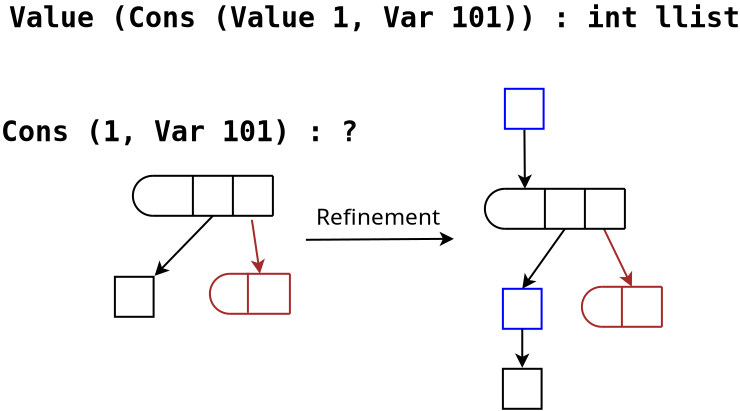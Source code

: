 <?xml version="1.0" encoding="UTF-8"?>
<dia:diagram xmlns:dia="http://www.lysator.liu.se/~alla/dia/">
  <dia:layer name="Фон" visible="true" active="true">
    <dia:object type="Geometric - Perfect Square" version="1" id="O0">
      <dia:attribute name="obj_pos">
        <dia:point val="19.45,13.45"/>
      </dia:attribute>
      <dia:attribute name="obj_bb">
        <dia:rectangle val="19.4,13.4;21.436,15.5"/>
      </dia:attribute>
      <dia:attribute name="meta">
        <dia:composite type="dict"/>
      </dia:attribute>
      <dia:attribute name="elem_corner">
        <dia:point val="19.45,13.45"/>
      </dia:attribute>
      <dia:attribute name="elem_width">
        <dia:real val="1.935"/>
      </dia:attribute>
      <dia:attribute name="elem_height">
        <dia:real val="2"/>
      </dia:attribute>
      <dia:attribute name="line_width">
        <dia:real val="0.1"/>
      </dia:attribute>
      <dia:attribute name="line_colour">
        <dia:color val="#000000"/>
      </dia:attribute>
      <dia:attribute name="fill_colour">
        <dia:color val="#ffffff"/>
      </dia:attribute>
      <dia:attribute name="show_background">
        <dia:boolean val="true"/>
      </dia:attribute>
      <dia:attribute name="line_style">
        <dia:enum val="0"/>
        <dia:real val="1"/>
      </dia:attribute>
      <dia:attribute name="flip_horizontal">
        <dia:boolean val="false"/>
      </dia:attribute>
      <dia:attribute name="flip_vertical">
        <dia:boolean val="false"/>
      </dia:attribute>
      <dia:attribute name="subscale">
        <dia:real val="1"/>
      </dia:attribute>
    </dia:object>
    <dia:object type="Standard - Line" version="0" id="O1">
      <dia:attribute name="obj_pos">
        <dia:point val="26.3,10.6"/>
      </dia:attribute>
      <dia:attribute name="obj_bb">
        <dia:rectangle val="26.243,10.543;26.968,13.411"/>
      </dia:attribute>
      <dia:attribute name="conn_endpoints">
        <dia:point val="26.3,10.6"/>
        <dia:point val="26.7,13.3"/>
      </dia:attribute>
      <dia:attribute name="numcp">
        <dia:int val="1"/>
      </dia:attribute>
      <dia:attribute name="line_color">
        <dia:color val="#a52a2a"/>
      </dia:attribute>
      <dia:attribute name="end_arrow">
        <dia:enum val="22"/>
      </dia:attribute>
      <dia:attribute name="end_arrow_length">
        <dia:real val="0.5"/>
      </dia:attribute>
      <dia:attribute name="end_arrow_width">
        <dia:real val="0.5"/>
      </dia:attribute>
      <dia:connections>
        <dia:connection handle="1" to="O10" connection="0"/>
      </dia:connections>
    </dia:object>
    <dia:object type="Standard - Arc" version="0" id="O2">
      <dia:attribute name="obj_pos">
        <dia:point val="21.35,8.4"/>
      </dia:attribute>
      <dia:attribute name="obj_bb">
        <dia:rectangle val="20.3,8.35;21.4,10.45"/>
      </dia:attribute>
      <dia:attribute name="conn_endpoints">
        <dia:point val="21.35,8.4"/>
        <dia:point val="21.35,10.4"/>
      </dia:attribute>
      <dia:attribute name="curve_distance">
        <dia:real val="1"/>
      </dia:attribute>
      <dia:attribute name="line_width">
        <dia:real val="0.1"/>
      </dia:attribute>
    </dia:object>
    <dia:object type="Standard - Line" version="0" id="O3">
      <dia:attribute name="obj_pos">
        <dia:point val="21.35,8.4"/>
      </dia:attribute>
      <dia:attribute name="obj_bb">
        <dia:rectangle val="21.3,8.35;27.4,8.45"/>
      </dia:attribute>
      <dia:attribute name="conn_endpoints">
        <dia:point val="21.35,8.4"/>
        <dia:point val="27.35,8.4"/>
      </dia:attribute>
      <dia:attribute name="numcp">
        <dia:int val="1"/>
      </dia:attribute>
    </dia:object>
    <dia:object type="Standard - Line" version="0" id="O4">
      <dia:attribute name="obj_pos">
        <dia:point val="21.35,10.4"/>
      </dia:attribute>
      <dia:attribute name="obj_bb">
        <dia:rectangle val="21.3,10.35;27.4,10.45"/>
      </dia:attribute>
      <dia:attribute name="conn_endpoints">
        <dia:point val="21.35,10.4"/>
        <dia:point val="27.35,10.4"/>
      </dia:attribute>
      <dia:attribute name="numcp">
        <dia:int val="1"/>
      </dia:attribute>
    </dia:object>
    <dia:object type="Standard - Line" version="0" id="O5">
      <dia:attribute name="obj_pos">
        <dia:point val="23.35,8.4"/>
      </dia:attribute>
      <dia:attribute name="obj_bb">
        <dia:rectangle val="23.3,8.35;23.4,10.45"/>
      </dia:attribute>
      <dia:attribute name="conn_endpoints">
        <dia:point val="23.35,8.4"/>
        <dia:point val="23.35,10.4"/>
      </dia:attribute>
      <dia:attribute name="numcp">
        <dia:int val="1"/>
      </dia:attribute>
    </dia:object>
    <dia:object type="Standard - Line" version="0" id="O6">
      <dia:attribute name="obj_pos">
        <dia:point val="25.35,8.4"/>
      </dia:attribute>
      <dia:attribute name="obj_bb">
        <dia:rectangle val="25.3,8.35;25.4,10.45"/>
      </dia:attribute>
      <dia:attribute name="conn_endpoints">
        <dia:point val="25.35,8.4"/>
        <dia:point val="25.35,10.4"/>
      </dia:attribute>
      <dia:attribute name="numcp">
        <dia:int val="1"/>
      </dia:attribute>
    </dia:object>
    <dia:object type="Standard - Line" version="0" id="O7">
      <dia:attribute name="obj_pos">
        <dia:point val="27.35,8.4"/>
      </dia:attribute>
      <dia:attribute name="obj_bb">
        <dia:rectangle val="27.3,8.35;27.4,10.45"/>
      </dia:attribute>
      <dia:attribute name="conn_endpoints">
        <dia:point val="27.35,8.4"/>
        <dia:point val="27.35,10.4"/>
      </dia:attribute>
      <dia:attribute name="numcp">
        <dia:int val="1"/>
      </dia:attribute>
    </dia:object>
    <dia:object type="Standard - Line" version="0" id="O8">
      <dia:attribute name="obj_pos">
        <dia:point val="24.35,10.4"/>
      </dia:attribute>
      <dia:attribute name="obj_bb">
        <dia:rectangle val="21.358,10.329;24.421,13.482"/>
      </dia:attribute>
      <dia:attribute name="conn_endpoints">
        <dia:point val="24.35,10.4"/>
        <dia:point val="21.436,13.401"/>
      </dia:attribute>
      <dia:attribute name="numcp">
        <dia:int val="1"/>
      </dia:attribute>
      <dia:attribute name="end_arrow">
        <dia:enum val="22"/>
      </dia:attribute>
      <dia:attribute name="end_arrow_length">
        <dia:real val="0.5"/>
      </dia:attribute>
      <dia:attribute name="end_arrow_width">
        <dia:real val="0.5"/>
      </dia:attribute>
      <dia:connections>
        <dia:connection handle="0" to="O4" connection="0"/>
        <dia:connection handle="1" to="O0" connection="16"/>
      </dia:connections>
    </dia:object>
    <dia:object type="Standard - Arc" version="0" id="O9">
      <dia:attribute name="obj_pos">
        <dia:point val="25.2,13.3"/>
      </dia:attribute>
      <dia:attribute name="obj_bb">
        <dia:rectangle val="24.15,13.25;25.25,15.35"/>
      </dia:attribute>
      <dia:attribute name="conn_endpoints">
        <dia:point val="25.2,13.3"/>
        <dia:point val="25.2,15.3"/>
      </dia:attribute>
      <dia:attribute name="arc_color">
        <dia:color val="#a52a2a"/>
      </dia:attribute>
      <dia:attribute name="curve_distance">
        <dia:real val="1"/>
      </dia:attribute>
      <dia:attribute name="line_width">
        <dia:real val="0.1"/>
      </dia:attribute>
    </dia:object>
    <dia:object type="Standard - Line" version="0" id="O10">
      <dia:attribute name="obj_pos">
        <dia:point val="25.2,13.3"/>
      </dia:attribute>
      <dia:attribute name="obj_bb">
        <dia:rectangle val="25.15,13.25;28.25,13.35"/>
      </dia:attribute>
      <dia:attribute name="conn_endpoints">
        <dia:point val="25.2,13.3"/>
        <dia:point val="28.2,13.3"/>
      </dia:attribute>
      <dia:attribute name="numcp">
        <dia:int val="1"/>
      </dia:attribute>
      <dia:attribute name="line_color">
        <dia:color val="#a52a2a"/>
      </dia:attribute>
    </dia:object>
    <dia:object type="Standard - Line" version="0" id="O11">
      <dia:attribute name="obj_pos">
        <dia:point val="26.1,13.25"/>
      </dia:attribute>
      <dia:attribute name="obj_bb">
        <dia:rectangle val="26.05,13.2;26.15,15.3"/>
      </dia:attribute>
      <dia:attribute name="conn_endpoints">
        <dia:point val="26.1,13.25"/>
        <dia:point val="26.1,15.25"/>
      </dia:attribute>
      <dia:attribute name="numcp">
        <dia:int val="1"/>
      </dia:attribute>
      <dia:attribute name="line_color">
        <dia:color val="#a52a2a"/>
      </dia:attribute>
    </dia:object>
    <dia:object type="Standard - Line" version="0" id="O12">
      <dia:attribute name="obj_pos">
        <dia:point val="28.2,13.3"/>
      </dia:attribute>
      <dia:attribute name="obj_bb">
        <dia:rectangle val="28.15,13.25;28.25,15.35"/>
      </dia:attribute>
      <dia:attribute name="conn_endpoints">
        <dia:point val="28.2,13.3"/>
        <dia:point val="28.2,15.3"/>
      </dia:attribute>
      <dia:attribute name="numcp">
        <dia:int val="1"/>
      </dia:attribute>
      <dia:attribute name="line_color">
        <dia:color val="#a52a2a"/>
      </dia:attribute>
    </dia:object>
    <dia:object type="Standard - Line" version="0" id="O13">
      <dia:attribute name="obj_pos">
        <dia:point val="25.2,15.3"/>
      </dia:attribute>
      <dia:attribute name="obj_bb">
        <dia:rectangle val="25.15,15.25;28.25,15.35"/>
      </dia:attribute>
      <dia:attribute name="conn_endpoints">
        <dia:point val="25.2,15.3"/>
        <dia:point val="28.2,15.3"/>
      </dia:attribute>
      <dia:attribute name="numcp">
        <dia:int val="1"/>
      </dia:attribute>
      <dia:attribute name="line_color">
        <dia:color val="#a52a2a"/>
      </dia:attribute>
    </dia:object>
    <dia:object type="Geometric - Perfect Square" version="1" id="O14">
      <dia:attribute name="obj_pos">
        <dia:point val="38.85,18.05"/>
      </dia:attribute>
      <dia:attribute name="obj_bb">
        <dia:rectangle val="38.8,18;40.836,20.1"/>
      </dia:attribute>
      <dia:attribute name="meta">
        <dia:composite type="dict"/>
      </dia:attribute>
      <dia:attribute name="elem_corner">
        <dia:point val="38.85,18.05"/>
      </dia:attribute>
      <dia:attribute name="elem_width">
        <dia:real val="1.935"/>
      </dia:attribute>
      <dia:attribute name="elem_height">
        <dia:real val="2"/>
      </dia:attribute>
      <dia:attribute name="line_width">
        <dia:real val="0.1"/>
      </dia:attribute>
      <dia:attribute name="line_colour">
        <dia:color val="#000000"/>
      </dia:attribute>
      <dia:attribute name="fill_colour">
        <dia:color val="#ffffff"/>
      </dia:attribute>
      <dia:attribute name="show_background">
        <dia:boolean val="true"/>
      </dia:attribute>
      <dia:attribute name="line_style">
        <dia:enum val="0"/>
        <dia:real val="1"/>
      </dia:attribute>
      <dia:attribute name="flip_horizontal">
        <dia:boolean val="false"/>
      </dia:attribute>
      <dia:attribute name="flip_vertical">
        <dia:boolean val="false"/>
      </dia:attribute>
      <dia:attribute name="subscale">
        <dia:real val="1"/>
      </dia:attribute>
    </dia:object>
    <dia:object type="Standard - Line" version="0" id="O15">
      <dia:attribute name="obj_pos">
        <dia:point val="43.9,11.05"/>
      </dia:attribute>
      <dia:attribute name="obj_bb">
        <dia:rectangle val="43.833,10.983;45.378,14.051"/>
      </dia:attribute>
      <dia:attribute name="conn_endpoints">
        <dia:point val="43.9,11.05"/>
        <dia:point val="45.3,13.95"/>
      </dia:attribute>
      <dia:attribute name="numcp">
        <dia:int val="1"/>
      </dia:attribute>
      <dia:attribute name="line_color">
        <dia:color val="#a52a2a"/>
      </dia:attribute>
      <dia:attribute name="end_arrow">
        <dia:enum val="22"/>
      </dia:attribute>
      <dia:attribute name="end_arrow_length">
        <dia:real val="0.5"/>
      </dia:attribute>
      <dia:attribute name="end_arrow_width">
        <dia:real val="0.5"/>
      </dia:attribute>
      <dia:connections>
        <dia:connection handle="1" to="O28" connection="0"/>
      </dia:connections>
    </dia:object>
    <dia:object type="Standard - Arc" version="0" id="O16">
      <dia:attribute name="obj_pos">
        <dia:point val="38.95,9.05"/>
      </dia:attribute>
      <dia:attribute name="obj_bb">
        <dia:rectangle val="37.9,9;39,11.1"/>
      </dia:attribute>
      <dia:attribute name="conn_endpoints">
        <dia:point val="38.95,9.05"/>
        <dia:point val="38.95,11.05"/>
      </dia:attribute>
      <dia:attribute name="curve_distance">
        <dia:real val="1"/>
      </dia:attribute>
      <dia:attribute name="line_width">
        <dia:real val="0.1"/>
      </dia:attribute>
    </dia:object>
    <dia:object type="Standard - Line" version="0" id="O17">
      <dia:attribute name="obj_pos">
        <dia:point val="38.95,9.05"/>
      </dia:attribute>
      <dia:attribute name="obj_bb">
        <dia:rectangle val="38.9,9;45,9.1"/>
      </dia:attribute>
      <dia:attribute name="conn_endpoints">
        <dia:point val="38.95,9.05"/>
        <dia:point val="44.95,9.05"/>
      </dia:attribute>
      <dia:attribute name="numcp">
        <dia:int val="1"/>
      </dia:attribute>
    </dia:object>
    <dia:object type="Standard - Line" version="0" id="O18">
      <dia:attribute name="obj_pos">
        <dia:point val="38.95,11.05"/>
      </dia:attribute>
      <dia:attribute name="obj_bb">
        <dia:rectangle val="38.9,11;45,11.1"/>
      </dia:attribute>
      <dia:attribute name="conn_endpoints">
        <dia:point val="38.95,11.05"/>
        <dia:point val="44.95,11.05"/>
      </dia:attribute>
      <dia:attribute name="numcp">
        <dia:int val="1"/>
      </dia:attribute>
    </dia:object>
    <dia:object type="Standard - Line" version="0" id="O19">
      <dia:attribute name="obj_pos">
        <dia:point val="40.95,9.05"/>
      </dia:attribute>
      <dia:attribute name="obj_bb">
        <dia:rectangle val="40.9,9;41,11.1"/>
      </dia:attribute>
      <dia:attribute name="conn_endpoints">
        <dia:point val="40.95,9.05"/>
        <dia:point val="40.95,11.05"/>
      </dia:attribute>
      <dia:attribute name="numcp">
        <dia:int val="1"/>
      </dia:attribute>
    </dia:object>
    <dia:object type="Standard - Line" version="0" id="O20">
      <dia:attribute name="obj_pos">
        <dia:point val="42.95,9.05"/>
      </dia:attribute>
      <dia:attribute name="obj_bb">
        <dia:rectangle val="42.9,9;43,11.1"/>
      </dia:attribute>
      <dia:attribute name="conn_endpoints">
        <dia:point val="42.95,9.05"/>
        <dia:point val="42.95,11.05"/>
      </dia:attribute>
      <dia:attribute name="numcp">
        <dia:int val="1"/>
      </dia:attribute>
    </dia:object>
    <dia:object type="Standard - Line" version="0" id="O21">
      <dia:attribute name="obj_pos">
        <dia:point val="44.95,9.05"/>
      </dia:attribute>
      <dia:attribute name="obj_bb">
        <dia:rectangle val="44.9,9;45,11.1"/>
      </dia:attribute>
      <dia:attribute name="conn_endpoints">
        <dia:point val="44.95,9.05"/>
        <dia:point val="44.95,11.05"/>
      </dia:attribute>
      <dia:attribute name="numcp">
        <dia:int val="1"/>
      </dia:attribute>
    </dia:object>
    <dia:object type="Geometric - Perfect Square" version="1" id="O22">
      <dia:attribute name="obj_pos">
        <dia:point val="38.95,4.05"/>
      </dia:attribute>
      <dia:attribute name="obj_bb">
        <dia:rectangle val="38.9,4;40.935,6.1"/>
      </dia:attribute>
      <dia:attribute name="meta">
        <dia:composite type="dict"/>
      </dia:attribute>
      <dia:attribute name="elem_corner">
        <dia:point val="38.95,4.05"/>
      </dia:attribute>
      <dia:attribute name="elem_width">
        <dia:real val="1.935"/>
      </dia:attribute>
      <dia:attribute name="elem_height">
        <dia:real val="2"/>
      </dia:attribute>
      <dia:attribute name="line_width">
        <dia:real val="0.1"/>
      </dia:attribute>
      <dia:attribute name="line_colour">
        <dia:color val="#0000ff"/>
      </dia:attribute>
      <dia:attribute name="fill_colour">
        <dia:color val="#ffffff"/>
      </dia:attribute>
      <dia:attribute name="show_background">
        <dia:boolean val="true"/>
      </dia:attribute>
      <dia:attribute name="line_style">
        <dia:enum val="0"/>
        <dia:real val="1"/>
      </dia:attribute>
      <dia:attribute name="flip_horizontal">
        <dia:boolean val="false"/>
      </dia:attribute>
      <dia:attribute name="flip_vertical">
        <dia:boolean val="false"/>
      </dia:attribute>
      <dia:attribute name="subscale">
        <dia:real val="1"/>
      </dia:attribute>
    </dia:object>
    <dia:object type="Geometric - Perfect Square" version="1" id="O23">
      <dia:attribute name="obj_pos">
        <dia:point val="38.85,14.05"/>
      </dia:attribute>
      <dia:attribute name="obj_bb">
        <dia:rectangle val="38.8,14;40.836,16.1"/>
      </dia:attribute>
      <dia:attribute name="meta">
        <dia:composite type="dict"/>
      </dia:attribute>
      <dia:attribute name="elem_corner">
        <dia:point val="38.85,14.05"/>
      </dia:attribute>
      <dia:attribute name="elem_width">
        <dia:real val="1.935"/>
      </dia:attribute>
      <dia:attribute name="elem_height">
        <dia:real val="2"/>
      </dia:attribute>
      <dia:attribute name="line_width">
        <dia:real val="0.1"/>
      </dia:attribute>
      <dia:attribute name="line_colour">
        <dia:color val="#0000ff"/>
      </dia:attribute>
      <dia:attribute name="fill_colour">
        <dia:color val="#ffffff"/>
      </dia:attribute>
      <dia:attribute name="show_background">
        <dia:boolean val="true"/>
      </dia:attribute>
      <dia:attribute name="line_style">
        <dia:enum val="0"/>
        <dia:real val="1"/>
      </dia:attribute>
      <dia:attribute name="flip_horizontal">
        <dia:boolean val="false"/>
      </dia:attribute>
      <dia:attribute name="flip_vertical">
        <dia:boolean val="false"/>
      </dia:attribute>
      <dia:attribute name="subscale">
        <dia:real val="1"/>
      </dia:attribute>
    </dia:object>
    <dia:object type="Standard - Line" version="0" id="O24">
      <dia:attribute name="obj_pos">
        <dia:point val="41.95,11.05"/>
      </dia:attribute>
      <dia:attribute name="obj_bb">
        <dia:rectangle val="39.748,10.98;42.02,14.141"/>
      </dia:attribute>
      <dia:attribute name="conn_endpoints">
        <dia:point val="41.95,11.05"/>
        <dia:point val="39.818,14.05"/>
      </dia:attribute>
      <dia:attribute name="numcp">
        <dia:int val="1"/>
      </dia:attribute>
      <dia:attribute name="end_arrow">
        <dia:enum val="22"/>
      </dia:attribute>
      <dia:attribute name="end_arrow_length">
        <dia:real val="0.5"/>
      </dia:attribute>
      <dia:attribute name="end_arrow_width">
        <dia:real val="0.5"/>
      </dia:attribute>
      <dia:connections>
        <dia:connection handle="0" to="O18" connection="0"/>
        <dia:connection handle="1" to="O23" connection="7"/>
      </dia:connections>
    </dia:object>
    <dia:object type="Standard - Line" version="0" id="O25">
      <dia:attribute name="obj_pos">
        <dia:point val="39.818,16.05"/>
      </dia:attribute>
      <dia:attribute name="obj_bb">
        <dia:rectangle val="39.456,16;40.179,18.112"/>
      </dia:attribute>
      <dia:attribute name="conn_endpoints">
        <dia:point val="39.818,16.05"/>
        <dia:point val="39.818,18.0"/>
      </dia:attribute>
      <dia:attribute name="numcp">
        <dia:int val="1"/>
      </dia:attribute>
      <dia:attribute name="end_arrow">
        <dia:enum val="22"/>
      </dia:attribute>
      <dia:attribute name="end_arrow_length">
        <dia:real val="0.5"/>
      </dia:attribute>
      <dia:attribute name="end_arrow_width">
        <dia:real val="0.5"/>
      </dia:attribute>
      <dia:connections>
        <dia:connection handle="0" to="O23" connection="6"/>
        <dia:connection handle="1" to="O14" connection="16"/>
      </dia:connections>
    </dia:object>
    <dia:object type="Standard - Line" version="0" id="O26">
      <dia:attribute name="obj_pos">
        <dia:point val="39.926,6.099"/>
      </dia:attribute>
      <dia:attribute name="obj_bb">
        <dia:rectangle val="39.583,6.048;40.307,9.162"/>
      </dia:attribute>
      <dia:attribute name="conn_endpoints">
        <dia:point val="39.926,6.099"/>
        <dia:point val="39.95,9.05"/>
      </dia:attribute>
      <dia:attribute name="numcp">
        <dia:int val="1"/>
      </dia:attribute>
      <dia:attribute name="end_arrow">
        <dia:enum val="22"/>
      </dia:attribute>
      <dia:attribute name="end_arrow_length">
        <dia:real val="0.5"/>
      </dia:attribute>
      <dia:attribute name="end_arrow_width">
        <dia:real val="0.5"/>
      </dia:attribute>
      <dia:connections>
        <dia:connection handle="0" to="O22" connection="16"/>
      </dia:connections>
    </dia:object>
    <dia:object type="Standard - Arc" version="0" id="O27">
      <dia:attribute name="obj_pos">
        <dia:point val="43.8,13.95"/>
      </dia:attribute>
      <dia:attribute name="obj_bb">
        <dia:rectangle val="42.75,13.9;43.85,16"/>
      </dia:attribute>
      <dia:attribute name="conn_endpoints">
        <dia:point val="43.8,13.95"/>
        <dia:point val="43.8,15.95"/>
      </dia:attribute>
      <dia:attribute name="arc_color">
        <dia:color val="#a52a2a"/>
      </dia:attribute>
      <dia:attribute name="curve_distance">
        <dia:real val="1"/>
      </dia:attribute>
      <dia:attribute name="line_width">
        <dia:real val="0.1"/>
      </dia:attribute>
    </dia:object>
    <dia:object type="Standard - Line" version="0" id="O28">
      <dia:attribute name="obj_pos">
        <dia:point val="43.8,13.95"/>
      </dia:attribute>
      <dia:attribute name="obj_bb">
        <dia:rectangle val="43.75,13.9;46.85,14"/>
      </dia:attribute>
      <dia:attribute name="conn_endpoints">
        <dia:point val="43.8,13.95"/>
        <dia:point val="46.8,13.95"/>
      </dia:attribute>
      <dia:attribute name="numcp">
        <dia:int val="1"/>
      </dia:attribute>
      <dia:attribute name="line_color">
        <dia:color val="#a52a2a"/>
      </dia:attribute>
    </dia:object>
    <dia:object type="Standard - Line" version="0" id="O29">
      <dia:attribute name="obj_pos">
        <dia:point val="44.8,13.95"/>
      </dia:attribute>
      <dia:attribute name="obj_bb">
        <dia:rectangle val="44.75,13.9;44.85,16"/>
      </dia:attribute>
      <dia:attribute name="conn_endpoints">
        <dia:point val="44.8,13.95"/>
        <dia:point val="44.8,15.95"/>
      </dia:attribute>
      <dia:attribute name="numcp">
        <dia:int val="1"/>
      </dia:attribute>
      <dia:attribute name="line_color">
        <dia:color val="#a52a2a"/>
      </dia:attribute>
    </dia:object>
    <dia:object type="Standard - Line" version="0" id="O30">
      <dia:attribute name="obj_pos">
        <dia:point val="46.8,13.95"/>
      </dia:attribute>
      <dia:attribute name="obj_bb">
        <dia:rectangle val="46.75,13.9;46.85,16"/>
      </dia:attribute>
      <dia:attribute name="conn_endpoints">
        <dia:point val="46.8,13.95"/>
        <dia:point val="46.8,15.95"/>
      </dia:attribute>
      <dia:attribute name="numcp">
        <dia:int val="1"/>
      </dia:attribute>
      <dia:attribute name="line_color">
        <dia:color val="#a52a2a"/>
      </dia:attribute>
    </dia:object>
    <dia:object type="Standard - Line" version="0" id="O31">
      <dia:attribute name="obj_pos">
        <dia:point val="43.8,15.95"/>
      </dia:attribute>
      <dia:attribute name="obj_bb">
        <dia:rectangle val="43.75,15.9;46.85,16"/>
      </dia:attribute>
      <dia:attribute name="conn_endpoints">
        <dia:point val="43.8,15.95"/>
        <dia:point val="46.8,15.95"/>
      </dia:attribute>
      <dia:attribute name="numcp">
        <dia:int val="1"/>
      </dia:attribute>
      <dia:attribute name="line_color">
        <dia:color val="#a52a2a"/>
      </dia:attribute>
    </dia:object>
    <dia:object type="Standard - Text" version="1" id="O32">
      <dia:attribute name="obj_pos">
        <dia:point val="29.5,10.85"/>
      </dia:attribute>
      <dia:attribute name="obj_bb">
        <dia:rectangle val="29.5,9.8;36.005,11.117"/>
      </dia:attribute>
      <dia:attribute name="text">
        <dia:composite type="text">
          <dia:attribute name="string">
            <dia:string>#Refinement#</dia:string>
          </dia:attribute>
          <dia:attribute name="font">
            <dia:font family="sans" style="0" name="Helvetica"/>
          </dia:attribute>
          <dia:attribute name="height">
            <dia:real val="1.411"/>
          </dia:attribute>
          <dia:attribute name="pos">
            <dia:point val="29.5,10.85"/>
          </dia:attribute>
          <dia:attribute name="color">
            <dia:color val="#000000"/>
          </dia:attribute>
          <dia:attribute name="alignment">
            <dia:enum val="0"/>
          </dia:attribute>
        </dia:composite>
      </dia:attribute>
      <dia:attribute name="valign">
        <dia:enum val="3"/>
      </dia:attribute>
    </dia:object>
    <dia:object type="Standard - Line" version="0" id="O33">
      <dia:attribute name="obj_pos">
        <dia:point val="29,11.6"/>
      </dia:attribute>
      <dia:attribute name="obj_bb">
        <dia:rectangle val="28.95,11.192;36.512,11.916"/>
      </dia:attribute>
      <dia:attribute name="conn_endpoints">
        <dia:point val="29,11.6"/>
        <dia:point val="36.4,11.55"/>
      </dia:attribute>
      <dia:attribute name="numcp">
        <dia:int val="1"/>
      </dia:attribute>
      <dia:attribute name="end_arrow">
        <dia:enum val="22"/>
      </dia:attribute>
      <dia:attribute name="end_arrow_length">
        <dia:real val="0.5"/>
      </dia:attribute>
      <dia:attribute name="end_arrow_width">
        <dia:real val="0.5"/>
      </dia:attribute>
    </dia:object>
    <dia:object type="Standard - Text" version="1" id="O34">
      <dia:attribute name="obj_pos">
        <dia:point val="14.155,0.97"/>
      </dia:attribute>
      <dia:attribute name="obj_bb">
        <dia:rectangle val="14.155,-0.34;50.705,1.302"/>
      </dia:attribute>
      <dia:attribute name="text">
        <dia:composite type="text">
          <dia:attribute name="string">
            <dia:string>#Value (Cons (Value 1, Var 101)) : int llist#</dia:string>
          </dia:attribute>
          <dia:attribute name="font">
            <dia:font family="monospace" style="80" name="Courier-Bold"/>
          </dia:attribute>
          <dia:attribute name="height">
            <dia:real val="1.764"/>
          </dia:attribute>
          <dia:attribute name="pos">
            <dia:point val="14.155,0.97"/>
          </dia:attribute>
          <dia:attribute name="color">
            <dia:color val="#000000"/>
          </dia:attribute>
          <dia:attribute name="alignment">
            <dia:enum val="0"/>
          </dia:attribute>
        </dia:composite>
      </dia:attribute>
      <dia:attribute name="valign">
        <dia:enum val="3"/>
      </dia:attribute>
    </dia:object>
    <dia:object type="Standard - Text" version="1" id="O35">
      <dia:attribute name="obj_pos">
        <dia:point val="13.755,6.67"/>
      </dia:attribute>
      <dia:attribute name="obj_bb">
        <dia:rectangle val="13.755,5.36;31.605,7.003"/>
      </dia:attribute>
      <dia:attribute name="text">
        <dia:composite type="text">
          <dia:attribute name="string">
            <dia:string>#Cons (1, Var 101) : ?#</dia:string>
          </dia:attribute>
          <dia:attribute name="font">
            <dia:font family="monospace" style="80" name="Courier-Bold"/>
          </dia:attribute>
          <dia:attribute name="height">
            <dia:real val="1.764"/>
          </dia:attribute>
          <dia:attribute name="pos">
            <dia:point val="13.755,6.67"/>
          </dia:attribute>
          <dia:attribute name="color">
            <dia:color val="#000000"/>
          </dia:attribute>
          <dia:attribute name="alignment">
            <dia:enum val="0"/>
          </dia:attribute>
        </dia:composite>
      </dia:attribute>
      <dia:attribute name="valign">
        <dia:enum val="3"/>
      </dia:attribute>
    </dia:object>
  </dia:layer>
</dia:diagram>
